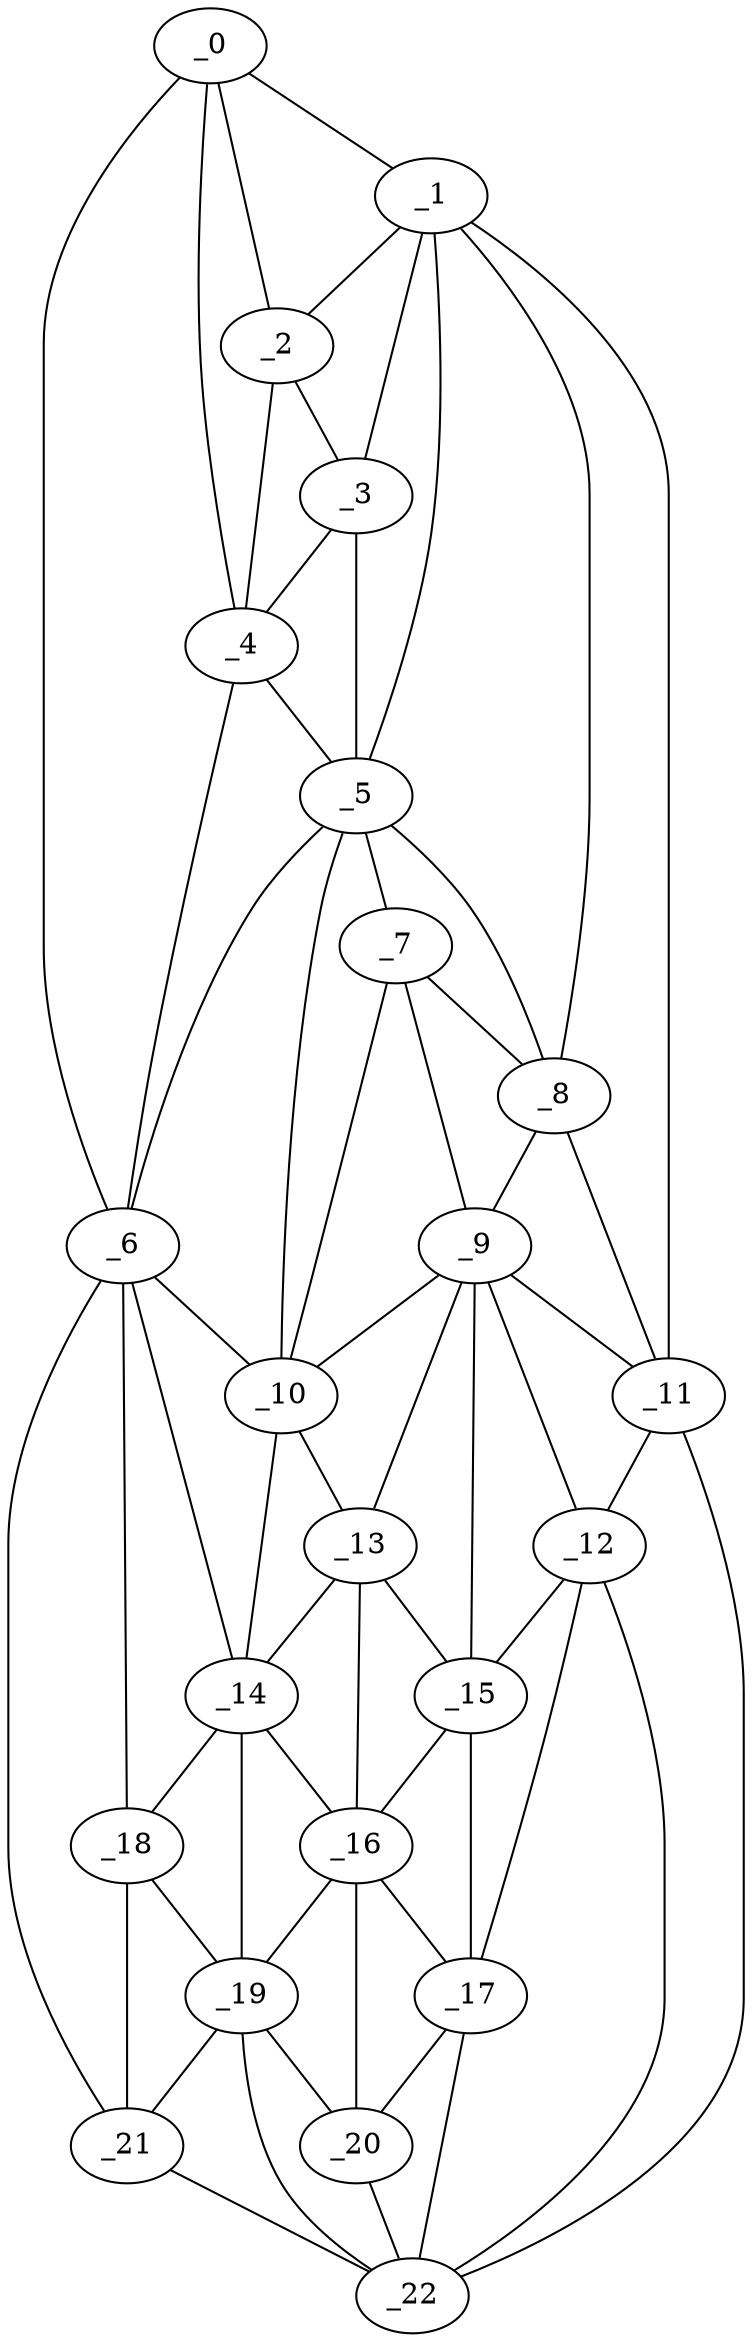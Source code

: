 graph "obj96__40.gxl" {
	_0	 [x=5,
		y=49];
	_1	 [x=9,
		y=71];
	_0 -- _1	 [valence=1];
	_2	 [x=24,
		y=47];
	_0 -- _2	 [valence=2];
	_4	 [x=42,
		y=41];
	_0 -- _4	 [valence=1];
	_6	 [x=53,
		y=35];
	_0 -- _6	 [valence=1];
	_1 -- _2	 [valence=2];
	_3	 [x=32,
		y=49];
	_1 -- _3	 [valence=1];
	_5	 [x=45,
		y=51];
	_1 -- _5	 [valence=2];
	_8	 [x=76,
		y=92];
	_1 -- _8	 [valence=2];
	_11	 [x=84,
		y=95];
	_1 -- _11	 [valence=1];
	_2 -- _3	 [valence=2];
	_2 -- _4	 [valence=2];
	_3 -- _4	 [valence=1];
	_3 -- _5	 [valence=2];
	_4 -- _5	 [valence=2];
	_4 -- _6	 [valence=1];
	_5 -- _6	 [valence=2];
	_7	 [x=76,
		y=73];
	_5 -- _7	 [valence=2];
	_5 -- _8	 [valence=1];
	_10	 [x=83,
		y=64];
	_5 -- _10	 [valence=2];
	_6 -- _10	 [valence=2];
	_14	 [x=97,
		y=61];
	_6 -- _14	 [valence=2];
	_18	 [x=112,
		y=52];
	_6 -- _18	 [valence=1];
	_21	 [x=126,
		y=52];
	_6 -- _21	 [valence=1];
	_7 -- _8	 [valence=2];
	_9	 [x=82,
		y=73];
	_7 -- _9	 [valence=2];
	_7 -- _10	 [valence=2];
	_8 -- _9	 [valence=1];
	_8 -- _11	 [valence=1];
	_9 -- _10	 [valence=2];
	_9 -- _11	 [valence=2];
	_12	 [x=94,
		y=90];
	_9 -- _12	 [valence=2];
	_13	 [x=96,
		y=69];
	_9 -- _13	 [valence=2];
	_15	 [x=99,
		y=87];
	_9 -- _15	 [valence=2];
	_10 -- _13	 [valence=2];
	_10 -- _14	 [valence=2];
	_11 -- _12	 [valence=1];
	_22	 [x=126,
		y=77];
	_11 -- _22	 [valence=1];
	_12 -- _15	 [valence=2];
	_17	 [x=110,
		y=82];
	_12 -- _17	 [valence=2];
	_12 -- _22	 [valence=2];
	_13 -- _14	 [valence=2];
	_13 -- _15	 [valence=1];
	_16	 [x=110,
		y=73];
	_13 -- _16	 [valence=2];
	_14 -- _16	 [valence=2];
	_14 -- _18	 [valence=2];
	_19	 [x=117,
		y=63];
	_14 -- _19	 [valence=2];
	_15 -- _16	 [valence=2];
	_15 -- _17	 [valence=2];
	_16 -- _17	 [valence=2];
	_16 -- _19	 [valence=2];
	_20	 [x=118,
		y=78];
	_16 -- _20	 [valence=2];
	_17 -- _20	 [valence=2];
	_17 -- _22	 [valence=1];
	_18 -- _19	 [valence=2];
	_18 -- _21	 [valence=1];
	_19 -- _20	 [valence=2];
	_19 -- _21	 [valence=2];
	_19 -- _22	 [valence=2];
	_20 -- _22	 [valence=2];
	_21 -- _22	 [valence=1];
}
